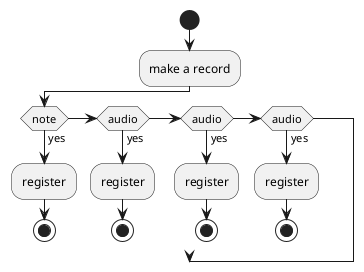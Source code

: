@startuml meusys
start
:make a record;
if (note) then (yes)
  :register;
  stop
elseif (audio) then (yes)
  :register;
  stop
elseif (audio) then (yes)
  :register;
  stop
elseif (audio) then (yes)
  :register;
  stop
  
@enduml